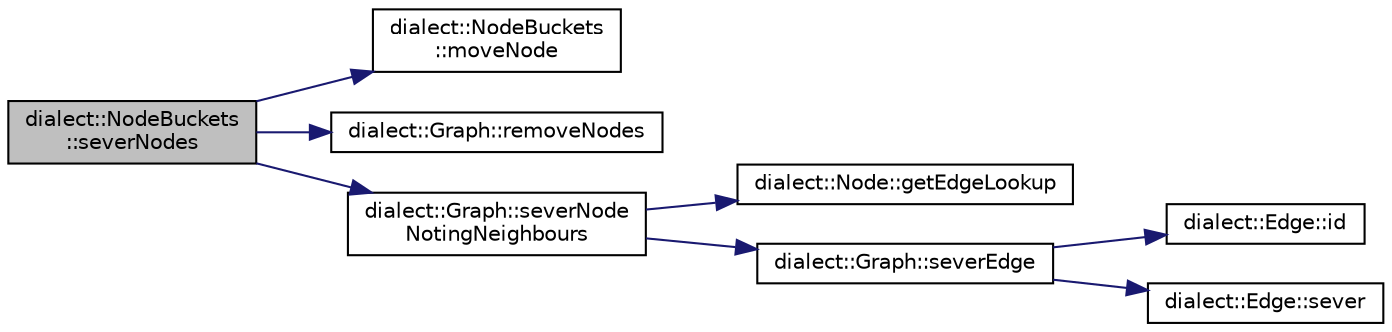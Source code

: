 digraph "dialect::NodeBuckets::severNodes"
{
  edge [fontname="Helvetica",fontsize="10",labelfontname="Helvetica",labelfontsize="10"];
  node [fontname="Helvetica",fontsize="10",shape=record];
  rankdir="LR";
  Node9 [label="dialect::NodeBuckets\l::severNodes",height=0.2,width=0.4,color="black", fillcolor="grey75", style="filled", fontcolor="black"];
  Node9 -> Node10 [color="midnightblue",fontsize="10",style="solid",fontname="Helvetica"];
  Node10 [label="dialect::NodeBuckets\l::moveNode",height=0.2,width=0.4,color="black", fillcolor="white", style="filled",URL="$structdialect_1_1NodeBuckets.html#a39f69438d390511f0a13edab602adcad",tooltip="Move a node from one bucket to another. "];
  Node9 -> Node11 [color="midnightblue",fontsize="10",style="solid",fontname="Helvetica"];
  Node11 [label="dialect::Graph::removeNodes",height=0.2,width=0.4,color="black", fillcolor="white", style="filled",URL="$classdialect_1_1Graph.html#a6e23356b35518e9fd3ca93e3b6dd555a",tooltip="Remove several Nodes from this Graph. "];
  Node9 -> Node12 [color="midnightblue",fontsize="10",style="solid",fontname="Helvetica"];
  Node12 [label="dialect::Graph::severNode\lNotingNeighbours",height=0.2,width=0.4,color="black", fillcolor="white", style="filled",URL="$classdialect_1_1Graph.html#ad6434fe1d4f4fce48f5cd88bb943606c",tooltip="Like severNode but also returns a vector of all Nodes that were neighbours before severing..."];
  Node12 -> Node13 [color="midnightblue",fontsize="10",style="solid",fontname="Helvetica"];
  Node13 [label="dialect::Node::getEdgeLookup",height=0.2,width=0.4,color="black", fillcolor="white", style="filled",URL="$classdialect_1_1Node.html#ab82a623cf2c0d97bfb3206b1b5d656f3",tooltip="Read-only access to this Node&#39;s lookup map for Edges by their ID. "];
  Node12 -> Node14 [color="midnightblue",fontsize="10",style="solid",fontname="Helvetica"];
  Node14 [label="dialect::Graph::severEdge",height=0.2,width=0.4,color="black", fillcolor="white", style="filled",URL="$classdialect_1_1Graph.html#a86f8762c5ddfdad4c934285da5bd4933",tooltip="Sever an Edge in this Graph. "];
  Node14 -> Node15 [color="midnightblue",fontsize="10",style="solid",fontname="Helvetica"];
  Node15 [label="dialect::Edge::id",height=0.2,width=0.4,color="black", fillcolor="white", style="filled",URL="$classdialect_1_1Edge.html#ab3e603f70b854af7f69b12bcb7a06de4",tooltip="Access the unique ID of this instance. "];
  Node14 -> Node16 [color="midnightblue",fontsize="10",style="solid",fontname="Helvetica"];
  Node16 [label="dialect::Edge::sever",height=0.2,width=0.4,color="black", fillcolor="white", style="filled",URL="$classdialect_1_1Edge.html#a04fbe3f536a380fc6d70bcb09728ca08",tooltip="\"Sever\" this Edge, i.e. remove it from the Nodes to which it is attached. "];
}
